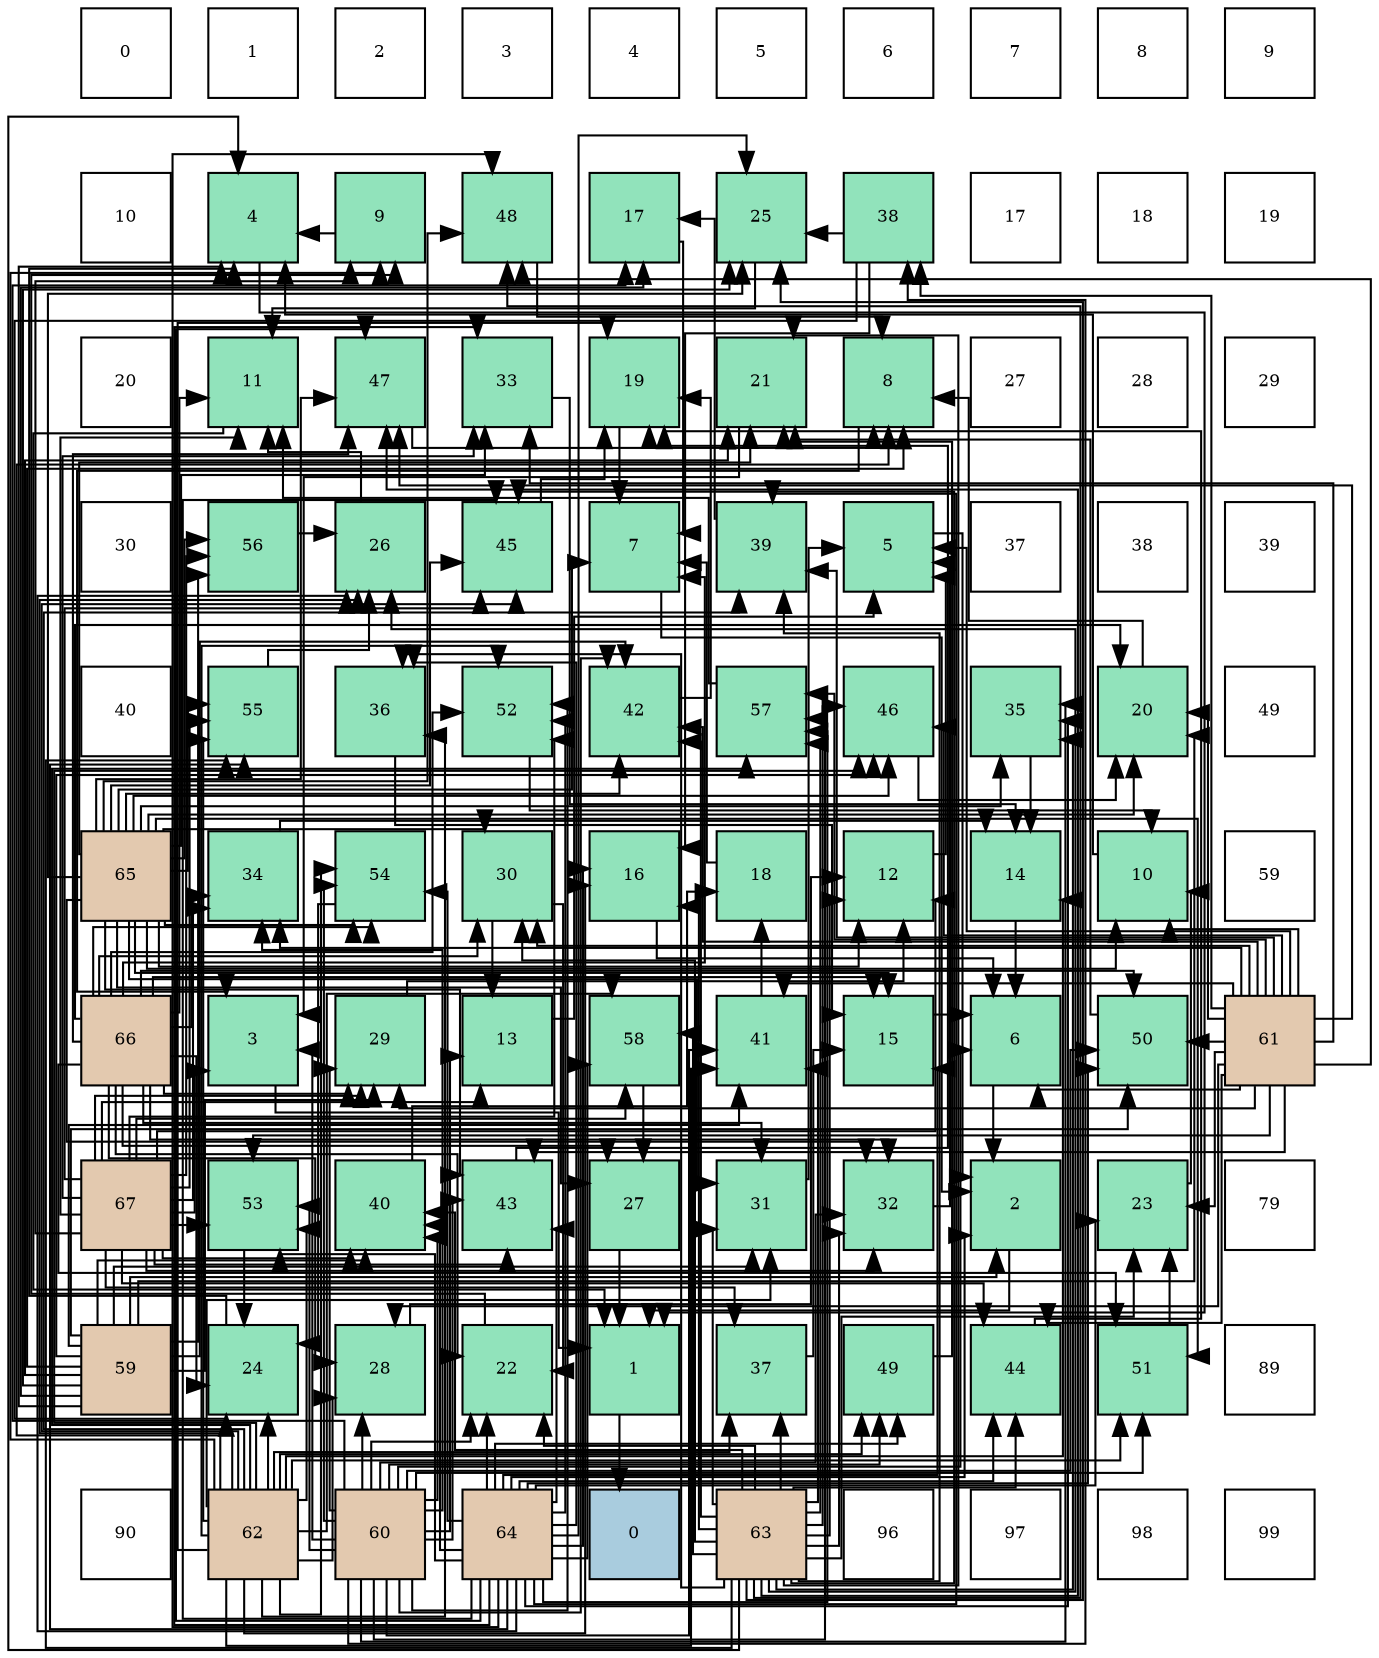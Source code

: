 digraph layout{
 rankdir=TB;
 splines=ortho;
 node [style=filled shape=square fixedsize=true width=0.6];
0[label="0", fontsize=8, fillcolor="#ffffff"];
1[label="1", fontsize=8, fillcolor="#ffffff"];
2[label="2", fontsize=8, fillcolor="#ffffff"];
3[label="3", fontsize=8, fillcolor="#ffffff"];
4[label="4", fontsize=8, fillcolor="#ffffff"];
5[label="5", fontsize=8, fillcolor="#ffffff"];
6[label="6", fontsize=8, fillcolor="#ffffff"];
7[label="7", fontsize=8, fillcolor="#ffffff"];
8[label="8", fontsize=8, fillcolor="#ffffff"];
9[label="9", fontsize=8, fillcolor="#ffffff"];
10[label="10", fontsize=8, fillcolor="#ffffff"];
11[label="4", fontsize=8, fillcolor="#91e3bb"];
12[label="9", fontsize=8, fillcolor="#91e3bb"];
13[label="48", fontsize=8, fillcolor="#91e3bb"];
14[label="17", fontsize=8, fillcolor="#91e3bb"];
15[label="25", fontsize=8, fillcolor="#91e3bb"];
16[label="38", fontsize=8, fillcolor="#91e3bb"];
17[label="17", fontsize=8, fillcolor="#ffffff"];
18[label="18", fontsize=8, fillcolor="#ffffff"];
19[label="19", fontsize=8, fillcolor="#ffffff"];
20[label="20", fontsize=8, fillcolor="#ffffff"];
21[label="11", fontsize=8, fillcolor="#91e3bb"];
22[label="47", fontsize=8, fillcolor="#91e3bb"];
23[label="33", fontsize=8, fillcolor="#91e3bb"];
24[label="19", fontsize=8, fillcolor="#91e3bb"];
25[label="21", fontsize=8, fillcolor="#91e3bb"];
26[label="8", fontsize=8, fillcolor="#91e3bb"];
27[label="27", fontsize=8, fillcolor="#ffffff"];
28[label="28", fontsize=8, fillcolor="#ffffff"];
29[label="29", fontsize=8, fillcolor="#ffffff"];
30[label="30", fontsize=8, fillcolor="#ffffff"];
31[label="56", fontsize=8, fillcolor="#91e3bb"];
32[label="26", fontsize=8, fillcolor="#91e3bb"];
33[label="45", fontsize=8, fillcolor="#91e3bb"];
34[label="7", fontsize=8, fillcolor="#91e3bb"];
35[label="39", fontsize=8, fillcolor="#91e3bb"];
36[label="5", fontsize=8, fillcolor="#91e3bb"];
37[label="37", fontsize=8, fillcolor="#ffffff"];
38[label="38", fontsize=8, fillcolor="#ffffff"];
39[label="39", fontsize=8, fillcolor="#ffffff"];
40[label="40", fontsize=8, fillcolor="#ffffff"];
41[label="55", fontsize=8, fillcolor="#91e3bb"];
42[label="36", fontsize=8, fillcolor="#91e3bb"];
43[label="52", fontsize=8, fillcolor="#91e3bb"];
44[label="42", fontsize=8, fillcolor="#91e3bb"];
45[label="57", fontsize=8, fillcolor="#91e3bb"];
46[label="46", fontsize=8, fillcolor="#91e3bb"];
47[label="35", fontsize=8, fillcolor="#91e3bb"];
48[label="20", fontsize=8, fillcolor="#91e3bb"];
49[label="49", fontsize=8, fillcolor="#ffffff"];
50[label="65", fontsize=8, fillcolor="#e3c9af"];
51[label="34", fontsize=8, fillcolor="#91e3bb"];
52[label="54", fontsize=8, fillcolor="#91e3bb"];
53[label="30", fontsize=8, fillcolor="#91e3bb"];
54[label="16", fontsize=8, fillcolor="#91e3bb"];
55[label="18", fontsize=8, fillcolor="#91e3bb"];
56[label="12", fontsize=8, fillcolor="#91e3bb"];
57[label="14", fontsize=8, fillcolor="#91e3bb"];
58[label="10", fontsize=8, fillcolor="#91e3bb"];
59[label="59", fontsize=8, fillcolor="#ffffff"];
60[label="66", fontsize=8, fillcolor="#e3c9af"];
61[label="3", fontsize=8, fillcolor="#91e3bb"];
62[label="29", fontsize=8, fillcolor="#91e3bb"];
63[label="13", fontsize=8, fillcolor="#91e3bb"];
64[label="58", fontsize=8, fillcolor="#91e3bb"];
65[label="41", fontsize=8, fillcolor="#91e3bb"];
66[label="15", fontsize=8, fillcolor="#91e3bb"];
67[label="6", fontsize=8, fillcolor="#91e3bb"];
68[label="50", fontsize=8, fillcolor="#91e3bb"];
69[label="61", fontsize=8, fillcolor="#e3c9af"];
70[label="67", fontsize=8, fillcolor="#e3c9af"];
71[label="53", fontsize=8, fillcolor="#91e3bb"];
72[label="40", fontsize=8, fillcolor="#91e3bb"];
73[label="43", fontsize=8, fillcolor="#91e3bb"];
74[label="27", fontsize=8, fillcolor="#91e3bb"];
75[label="31", fontsize=8, fillcolor="#91e3bb"];
76[label="32", fontsize=8, fillcolor="#91e3bb"];
77[label="2", fontsize=8, fillcolor="#91e3bb"];
78[label="23", fontsize=8, fillcolor="#91e3bb"];
79[label="79", fontsize=8, fillcolor="#ffffff"];
80[label="59", fontsize=8, fillcolor="#e3c9af"];
81[label="24", fontsize=8, fillcolor="#91e3bb"];
82[label="28", fontsize=8, fillcolor="#91e3bb"];
83[label="22", fontsize=8, fillcolor="#91e3bb"];
84[label="1", fontsize=8, fillcolor="#91e3bb"];
85[label="37", fontsize=8, fillcolor="#91e3bb"];
86[label="49", fontsize=8, fillcolor="#91e3bb"];
87[label="44", fontsize=8, fillcolor="#91e3bb"];
88[label="51", fontsize=8, fillcolor="#91e3bb"];
89[label="89", fontsize=8, fillcolor="#ffffff"];
90[label="90", fontsize=8, fillcolor="#ffffff"];
91[label="62", fontsize=8, fillcolor="#e3c9af"];
92[label="60", fontsize=8, fillcolor="#e3c9af"];
93[label="64", fontsize=8, fillcolor="#e3c9af"];
94[label="0", fontsize=8, fillcolor="#a9ccde"];
95[label="63", fontsize=8, fillcolor="#e3c9af"];
96[label="96", fontsize=8, fillcolor="#ffffff"];
97[label="97", fontsize=8, fillcolor="#ffffff"];
98[label="98", fontsize=8, fillcolor="#ffffff"];
99[label="99", fontsize=8, fillcolor="#ffffff"];
edge [constraint=false, style=vis];84 -> 94;
77 -> 84;
61 -> 84;
11 -> 84;
36 -> 77;
67 -> 77;
34 -> 77;
26 -> 61;
12 -> 11;
58 -> 11;
21 -> 84;
56 -> 36;
63 -> 36;
57 -> 67;
66 -> 67;
54 -> 67;
14 -> 34;
55 -> 34;
24 -> 34;
48 -> 26;
25 -> 61;
83 -> 12;
78 -> 58;
81 -> 11;
15 -> 21;
32 -> 21;
74 -> 84;
82 -> 56;
62 -> 56;
53 -> 63;
53 -> 83;
75 -> 36;
76 -> 36;
23 -> 57;
51 -> 57;
47 -> 57;
42 -> 66;
85 -> 66;
16 -> 54;
16 -> 81;
16 -> 15;
35 -> 14;
72 -> 55;
65 -> 55;
44 -> 24;
73 -> 24;
87 -> 24;
33 -> 24;
46 -> 48;
22 -> 26;
13 -> 26;
86 -> 25;
68 -> 25;
88 -> 78;
43 -> 58;
71 -> 81;
52 -> 81;
41 -> 32;
31 -> 32;
45 -> 21;
64 -> 74;
80 -> 77;
80 -> 11;
80 -> 26;
80 -> 14;
80 -> 48;
80 -> 25;
80 -> 15;
80 -> 62;
80 -> 75;
80 -> 72;
80 -> 65;
80 -> 44;
80 -> 46;
80 -> 68;
80 -> 31;
92 -> 61;
92 -> 67;
92 -> 63;
92 -> 14;
92 -> 83;
92 -> 82;
92 -> 62;
92 -> 76;
92 -> 51;
92 -> 47;
92 -> 16;
92 -> 72;
92 -> 65;
92 -> 44;
92 -> 73;
92 -> 86;
92 -> 68;
92 -> 88;
92 -> 43;
92 -> 71;
92 -> 52;
92 -> 45;
69 -> 36;
69 -> 67;
69 -> 58;
69 -> 48;
69 -> 78;
69 -> 82;
69 -> 62;
69 -> 53;
69 -> 23;
69 -> 51;
69 -> 16;
69 -> 35;
69 -> 65;
69 -> 44;
69 -> 73;
69 -> 87;
69 -> 46;
69 -> 22;
69 -> 13;
69 -> 68;
69 -> 71;
69 -> 45;
91 -> 26;
91 -> 12;
91 -> 57;
91 -> 54;
91 -> 24;
91 -> 81;
91 -> 32;
91 -> 82;
91 -> 75;
91 -> 42;
91 -> 85;
91 -> 35;
91 -> 65;
91 -> 33;
91 -> 46;
91 -> 86;
91 -> 88;
91 -> 43;
91 -> 71;
91 -> 52;
91 -> 41;
91 -> 45;
91 -> 64;
95 -> 11;
95 -> 56;
95 -> 54;
95 -> 25;
95 -> 83;
95 -> 78;
95 -> 15;
95 -> 32;
95 -> 53;
95 -> 75;
95 -> 76;
95 -> 47;
95 -> 42;
95 -> 85;
95 -> 35;
95 -> 72;
95 -> 65;
95 -> 44;
95 -> 87;
95 -> 33;
95 -> 46;
95 -> 22;
95 -> 13;
95 -> 41;
95 -> 45;
95 -> 64;
93 -> 77;
93 -> 66;
93 -> 54;
93 -> 83;
93 -> 78;
93 -> 15;
93 -> 32;
93 -> 23;
93 -> 47;
93 -> 42;
93 -> 35;
93 -> 72;
93 -> 73;
93 -> 87;
93 -> 33;
93 -> 22;
93 -> 13;
93 -> 86;
93 -> 68;
93 -> 43;
93 -> 71;
93 -> 52;
93 -> 41;
93 -> 45;
93 -> 64;
50 -> 34;
50 -> 58;
50 -> 56;
50 -> 66;
50 -> 48;
50 -> 25;
50 -> 15;
50 -> 74;
50 -> 53;
50 -> 75;
50 -> 76;
50 -> 23;
50 -> 47;
50 -> 44;
50 -> 73;
50 -> 33;
50 -> 46;
50 -> 22;
50 -> 13;
50 -> 88;
50 -> 52;
50 -> 41;
50 -> 31;
60 -> 34;
60 -> 21;
60 -> 66;
60 -> 48;
60 -> 83;
60 -> 81;
60 -> 74;
60 -> 82;
60 -> 62;
60 -> 53;
60 -> 75;
60 -> 76;
60 -> 51;
60 -> 22;
60 -> 68;
60 -> 88;
60 -> 43;
60 -> 52;
70 -> 61;
70 -> 12;
70 -> 21;
70 -> 56;
70 -> 63;
70 -> 62;
70 -> 76;
70 -> 23;
70 -> 51;
70 -> 85;
70 -> 72;
70 -> 73;
70 -> 87;
70 -> 33;
70 -> 43;
70 -> 71;
70 -> 41;
70 -> 31;
70 -> 64;
edge [constraint=true, style=invis];
0 -> 10 -> 20 -> 30 -> 40 -> 50 -> 60 -> 70 -> 80 -> 90;
1 -> 11 -> 21 -> 31 -> 41 -> 51 -> 61 -> 71 -> 81 -> 91;
2 -> 12 -> 22 -> 32 -> 42 -> 52 -> 62 -> 72 -> 82 -> 92;
3 -> 13 -> 23 -> 33 -> 43 -> 53 -> 63 -> 73 -> 83 -> 93;
4 -> 14 -> 24 -> 34 -> 44 -> 54 -> 64 -> 74 -> 84 -> 94;
5 -> 15 -> 25 -> 35 -> 45 -> 55 -> 65 -> 75 -> 85 -> 95;
6 -> 16 -> 26 -> 36 -> 46 -> 56 -> 66 -> 76 -> 86 -> 96;
7 -> 17 -> 27 -> 37 -> 47 -> 57 -> 67 -> 77 -> 87 -> 97;
8 -> 18 -> 28 -> 38 -> 48 -> 58 -> 68 -> 78 -> 88 -> 98;
9 -> 19 -> 29 -> 39 -> 49 -> 59 -> 69 -> 79 -> 89 -> 99;
rank = same {0 -> 1 -> 2 -> 3 -> 4 -> 5 -> 6 -> 7 -> 8 -> 9};
rank = same {10 -> 11 -> 12 -> 13 -> 14 -> 15 -> 16 -> 17 -> 18 -> 19};
rank = same {20 -> 21 -> 22 -> 23 -> 24 -> 25 -> 26 -> 27 -> 28 -> 29};
rank = same {30 -> 31 -> 32 -> 33 -> 34 -> 35 -> 36 -> 37 -> 38 -> 39};
rank = same {40 -> 41 -> 42 -> 43 -> 44 -> 45 -> 46 -> 47 -> 48 -> 49};
rank = same {50 -> 51 -> 52 -> 53 -> 54 -> 55 -> 56 -> 57 -> 58 -> 59};
rank = same {60 -> 61 -> 62 -> 63 -> 64 -> 65 -> 66 -> 67 -> 68 -> 69};
rank = same {70 -> 71 -> 72 -> 73 -> 74 -> 75 -> 76 -> 77 -> 78 -> 79};
rank = same {80 -> 81 -> 82 -> 83 -> 84 -> 85 -> 86 -> 87 -> 88 -> 89};
rank = same {90 -> 91 -> 92 -> 93 -> 94 -> 95 -> 96 -> 97 -> 98 -> 99};
}